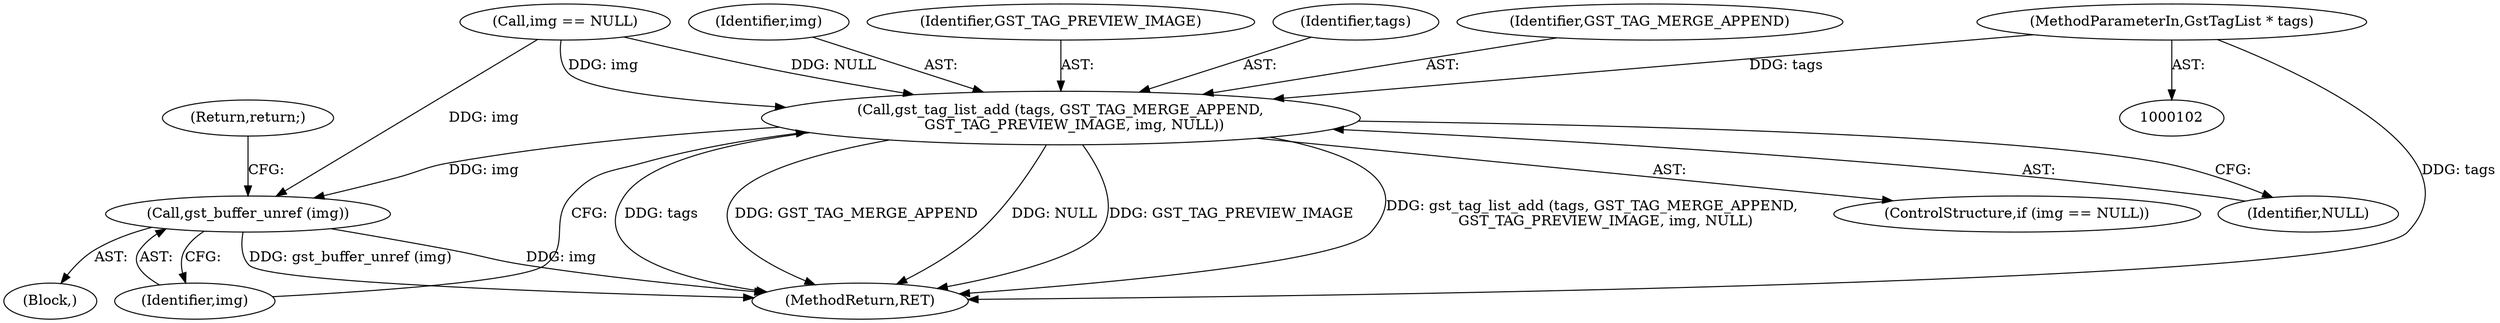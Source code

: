 digraph "0_gstreamer_566583e87147f774e7fc4c78b5f7e61d427e40a9@pointer" {
"1000103" [label="(MethodParameterIn,GstTagList * tags)"];
"1000153" [label="(Call,gst_tag_list_add (tags, GST_TAG_MERGE_APPEND,\n      GST_TAG_PREVIEW_IMAGE, img, NULL))"];
"1000159" [label="(Call,gst_buffer_unref (img))"];
"1000160" [label="(Identifier,img)"];
"1000153" [label="(Call,gst_tag_list_add (tags, GST_TAG_MERGE_APPEND,\n      GST_TAG_PREVIEW_IMAGE, img, NULL))"];
"1000159" [label="(Call,gst_buffer_unref (img))"];
"1000157" [label="(Identifier,img)"];
"1000149" [label="(ControlStructure,if (img == NULL))"];
"1000150" [label="(Call,img == NULL)"];
"1000103" [label="(MethodParameterIn,GstTagList * tags)"];
"1000158" [label="(Identifier,NULL)"];
"1000156" [label="(Identifier,GST_TAG_PREVIEW_IMAGE)"];
"1000106" [label="(Block,)"];
"1000178" [label="(MethodReturn,RET)"];
"1000161" [label="(Return,return;)"];
"1000154" [label="(Identifier,tags)"];
"1000155" [label="(Identifier,GST_TAG_MERGE_APPEND)"];
"1000103" -> "1000102"  [label="AST: "];
"1000103" -> "1000178"  [label="DDG: tags"];
"1000103" -> "1000153"  [label="DDG: tags"];
"1000153" -> "1000149"  [label="AST: "];
"1000153" -> "1000158"  [label="CFG: "];
"1000154" -> "1000153"  [label="AST: "];
"1000155" -> "1000153"  [label="AST: "];
"1000156" -> "1000153"  [label="AST: "];
"1000157" -> "1000153"  [label="AST: "];
"1000158" -> "1000153"  [label="AST: "];
"1000160" -> "1000153"  [label="CFG: "];
"1000153" -> "1000178"  [label="DDG: gst_tag_list_add (tags, GST_TAG_MERGE_APPEND,\n      GST_TAG_PREVIEW_IMAGE, img, NULL)"];
"1000153" -> "1000178"  [label="DDG: tags"];
"1000153" -> "1000178"  [label="DDG: GST_TAG_MERGE_APPEND"];
"1000153" -> "1000178"  [label="DDG: NULL"];
"1000153" -> "1000178"  [label="DDG: GST_TAG_PREVIEW_IMAGE"];
"1000150" -> "1000153"  [label="DDG: img"];
"1000150" -> "1000153"  [label="DDG: NULL"];
"1000153" -> "1000159"  [label="DDG: img"];
"1000159" -> "1000106"  [label="AST: "];
"1000159" -> "1000160"  [label="CFG: "];
"1000160" -> "1000159"  [label="AST: "];
"1000161" -> "1000159"  [label="CFG: "];
"1000159" -> "1000178"  [label="DDG: gst_buffer_unref (img)"];
"1000159" -> "1000178"  [label="DDG: img"];
"1000150" -> "1000159"  [label="DDG: img"];
}
